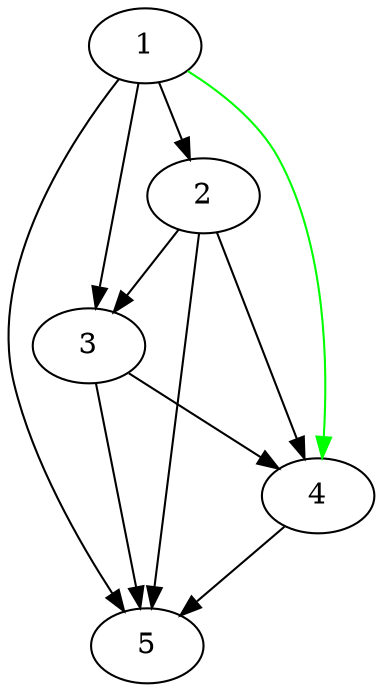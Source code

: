 digraph 1519286750624 {
	1 [label=1]
	2 [label=2]
	3 [label=3]
	4 [label=4]
	5 [label=5]
	1 -> 2 [color=black]
	1 -> 3 [color=black]
	1 -> 4 [color=green]
	1 -> 5 [color=black]
	2 -> 3 [color=black]
	2 -> 4 [color=black]
	2 -> 5 [color=black]
	3 -> 4 [color=black]
	3 -> 5 [color=black]
	4 -> 5 [color=black]
}
